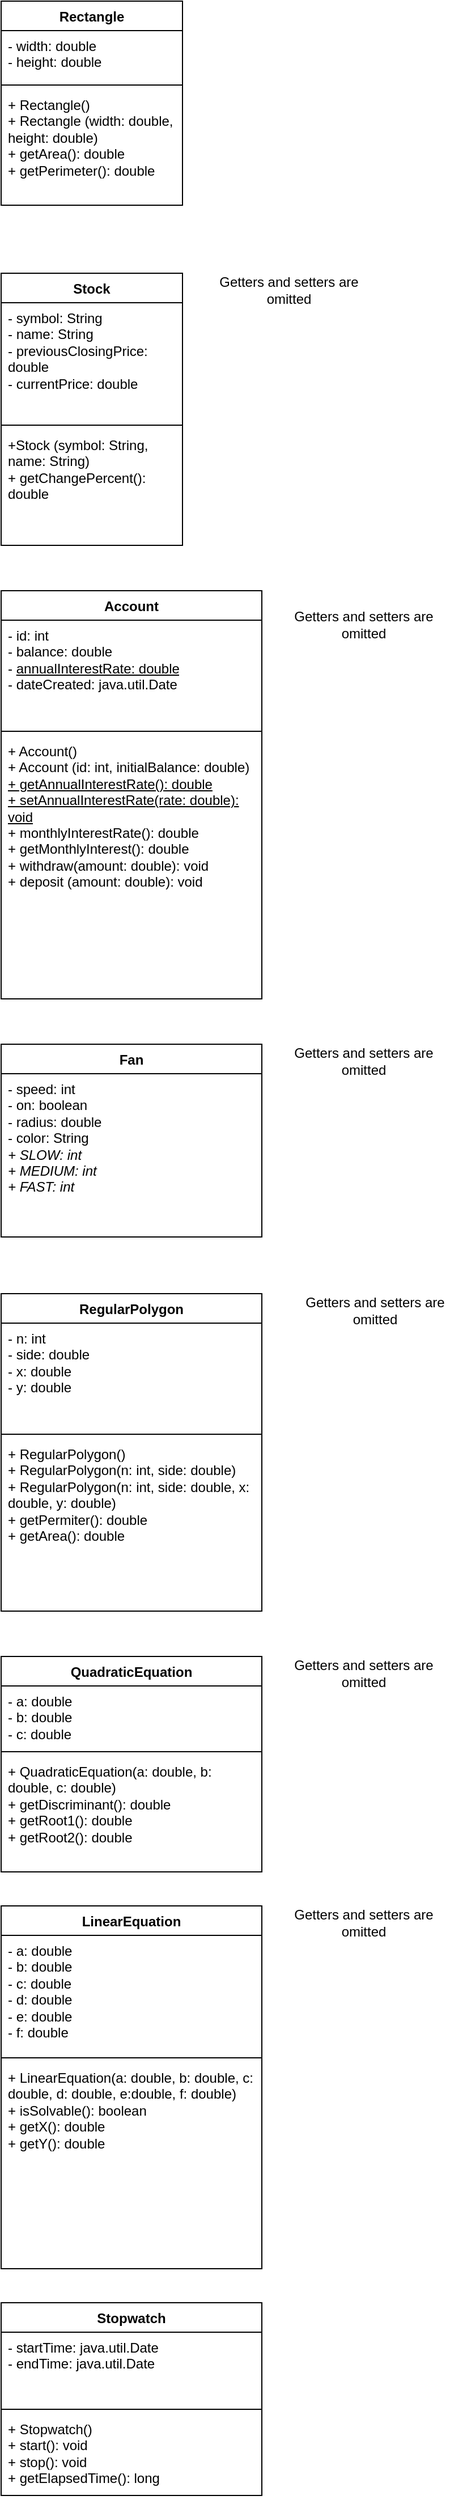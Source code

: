 <mxfile version="21.6.8" type="device">
  <diagram name="Page-1" id="772qhXRXfquAoT2VtkYe">
    <mxGraphModel dx="954" dy="601" grid="1" gridSize="10" guides="1" tooltips="1" connect="1" arrows="1" fold="1" page="1" pageScale="1" pageWidth="827" pageHeight="1169" math="0" shadow="0">
      <root>
        <mxCell id="0" />
        <mxCell id="1" parent="0" />
        <mxCell id="eMNWzVkR4XVjiN237Q-Y-1" value="Rectangle" style="swimlane;fontStyle=1;align=center;verticalAlign=top;childLayout=stackLayout;horizontal=1;startSize=26;horizontalStack=0;resizeParent=1;resizeParentMax=0;resizeLast=0;collapsible=1;marginBottom=0;whiteSpace=wrap;html=1;" parent="1" vertex="1">
          <mxGeometry x="80" y="40" width="160" height="180" as="geometry" />
        </mxCell>
        <mxCell id="eMNWzVkR4XVjiN237Q-Y-2" value="- width: double&lt;br&gt;- height: double" style="text;strokeColor=none;fillColor=none;align=left;verticalAlign=top;spacingLeft=4;spacingRight=4;overflow=hidden;rotatable=0;points=[[0,0.5],[1,0.5]];portConstraint=eastwest;whiteSpace=wrap;html=1;" parent="eMNWzVkR4XVjiN237Q-Y-1" vertex="1">
          <mxGeometry y="26" width="160" height="44" as="geometry" />
        </mxCell>
        <mxCell id="eMNWzVkR4XVjiN237Q-Y-3" value="" style="line;strokeWidth=1;fillColor=none;align=left;verticalAlign=middle;spacingTop=-1;spacingLeft=3;spacingRight=3;rotatable=0;labelPosition=right;points=[];portConstraint=eastwest;strokeColor=inherit;" parent="eMNWzVkR4XVjiN237Q-Y-1" vertex="1">
          <mxGeometry y="70" width="160" height="8" as="geometry" />
        </mxCell>
        <mxCell id="eMNWzVkR4XVjiN237Q-Y-4" value="+ Rectangle()&lt;br&gt;+ Rectangle (width: double, height: double)&lt;br&gt;+ getArea(): double&lt;br&gt;+ getPerimeter(): double" style="text;strokeColor=none;fillColor=none;align=left;verticalAlign=top;spacingLeft=4;spacingRight=4;overflow=hidden;rotatable=0;points=[[0,0.5],[1,0.5]];portConstraint=eastwest;whiteSpace=wrap;html=1;" parent="eMNWzVkR4XVjiN237Q-Y-1" vertex="1">
          <mxGeometry y="78" width="160" height="102" as="geometry" />
        </mxCell>
        <mxCell id="aL_n6tf9mS4sxInN-vtv-1" value="Stock" style="swimlane;fontStyle=1;align=center;verticalAlign=top;childLayout=stackLayout;horizontal=1;startSize=26;horizontalStack=0;resizeParent=1;resizeParentMax=0;resizeLast=0;collapsible=1;marginBottom=0;whiteSpace=wrap;html=1;" parent="1" vertex="1">
          <mxGeometry x="80" y="280" width="160" height="240" as="geometry" />
        </mxCell>
        <mxCell id="aL_n6tf9mS4sxInN-vtv-2" value="- symbol: String&lt;br&gt;- name: String&lt;br&gt;- previousClosingPrice: double&lt;br&gt;- currentPrice: double" style="text;strokeColor=none;fillColor=none;align=left;verticalAlign=top;spacingLeft=4;spacingRight=4;overflow=hidden;rotatable=0;points=[[0,0.5],[1,0.5]];portConstraint=eastwest;whiteSpace=wrap;html=1;" parent="aL_n6tf9mS4sxInN-vtv-1" vertex="1">
          <mxGeometry y="26" width="160" height="104" as="geometry" />
        </mxCell>
        <mxCell id="aL_n6tf9mS4sxInN-vtv-3" value="" style="line;strokeWidth=1;fillColor=none;align=left;verticalAlign=middle;spacingTop=-1;spacingLeft=3;spacingRight=3;rotatable=0;labelPosition=right;points=[];portConstraint=eastwest;strokeColor=inherit;" parent="aL_n6tf9mS4sxInN-vtv-1" vertex="1">
          <mxGeometry y="130" width="160" height="8" as="geometry" />
        </mxCell>
        <mxCell id="aL_n6tf9mS4sxInN-vtv-4" value="+Stock (symbol: String, name: String)&lt;br&gt;+ getChangePercent(): double" style="text;strokeColor=none;fillColor=none;align=left;verticalAlign=top;spacingLeft=4;spacingRight=4;overflow=hidden;rotatable=0;points=[[0,0.5],[1,0.5]];portConstraint=eastwest;whiteSpace=wrap;html=1;" parent="aL_n6tf9mS4sxInN-vtv-1" vertex="1">
          <mxGeometry y="138" width="160" height="102" as="geometry" />
        </mxCell>
        <mxCell id="aL_n6tf9mS4sxInN-vtv-5" value="Getters and setters are omitted" style="text;html=1;strokeColor=none;fillColor=none;align=center;verticalAlign=middle;whiteSpace=wrap;rounded=0;" parent="1" vertex="1">
          <mxGeometry x="254" y="280" width="160" height="30" as="geometry" />
        </mxCell>
        <mxCell id="aL_n6tf9mS4sxInN-vtv-9" value="Account" style="swimlane;fontStyle=1;align=center;verticalAlign=top;childLayout=stackLayout;horizontal=1;startSize=26;horizontalStack=0;resizeParent=1;resizeParentMax=0;resizeLast=0;collapsible=1;marginBottom=0;whiteSpace=wrap;html=1;" parent="1" vertex="1">
          <mxGeometry x="80" y="560" width="230" height="360" as="geometry" />
        </mxCell>
        <mxCell id="aL_n6tf9mS4sxInN-vtv-10" value="- id: int&lt;br&gt;- balance: double&lt;br&gt;- &lt;u&gt;annualInterestRate: double&lt;/u&gt;&lt;br&gt;- dateCreated: java.util.Date" style="text;strokeColor=none;fillColor=none;align=left;verticalAlign=top;spacingLeft=4;spacingRight=4;overflow=hidden;rotatable=0;points=[[0,0.5],[1,0.5]];portConstraint=eastwest;whiteSpace=wrap;html=1;" parent="aL_n6tf9mS4sxInN-vtv-9" vertex="1">
          <mxGeometry y="26" width="230" height="94" as="geometry" />
        </mxCell>
        <mxCell id="aL_n6tf9mS4sxInN-vtv-11" value="" style="line;strokeWidth=1;fillColor=none;align=left;verticalAlign=middle;spacingTop=-1;spacingLeft=3;spacingRight=3;rotatable=0;labelPosition=right;points=[];portConstraint=eastwest;strokeColor=inherit;" parent="aL_n6tf9mS4sxInN-vtv-9" vertex="1">
          <mxGeometry y="120" width="230" height="8" as="geometry" />
        </mxCell>
        <mxCell id="aL_n6tf9mS4sxInN-vtv-12" value="+ Account()&lt;br&gt;+ Account (id: int, initialBalance: double)&lt;br&gt;&lt;u&gt;+ getAnnualInterestRate(): double&lt;br&gt;+ setAnnualInterestRate(rate: double): void&lt;/u&gt;&lt;br&gt;+ monthlyInterestRate(): double&lt;br&gt;+ getMonthlyInterest(): double&lt;br&gt;+ withdraw(amount: double): void&lt;br&gt;+ deposit (amount: double): void" style="text;strokeColor=none;fillColor=none;align=left;verticalAlign=top;spacingLeft=4;spacingRight=4;overflow=hidden;rotatable=0;points=[[0,0.5],[1,0.5]];portConstraint=eastwest;whiteSpace=wrap;html=1;" parent="aL_n6tf9mS4sxInN-vtv-9" vertex="1">
          <mxGeometry y="128" width="230" height="232" as="geometry" />
        </mxCell>
        <mxCell id="aL_n6tf9mS4sxInN-vtv-13" value="Getters and setters are omitted" style="text;html=1;strokeColor=none;fillColor=none;align=center;verticalAlign=middle;whiteSpace=wrap;rounded=0;" parent="1" vertex="1">
          <mxGeometry x="320" y="540" width="160" height="100" as="geometry" />
        </mxCell>
        <mxCell id="aL_n6tf9mS4sxInN-vtv-14" value="Fan" style="swimlane;fontStyle=1;align=center;verticalAlign=top;childLayout=stackLayout;horizontal=1;startSize=26;horizontalStack=0;resizeParent=1;resizeParentMax=0;resizeLast=0;collapsible=1;marginBottom=0;whiteSpace=wrap;html=1;" parent="1" vertex="1">
          <mxGeometry x="80" y="960" width="230" height="170" as="geometry" />
        </mxCell>
        <mxCell id="aL_n6tf9mS4sxInN-vtv-15" value="- speed: int&lt;br&gt;- on: boolean&lt;br&gt;- radius: double&lt;br&gt;- color: String&lt;br&gt;&lt;i&gt;+ SLOW: int&lt;br&gt;+ MEDIUM: int&lt;br&gt;+ FAST: int&lt;/i&gt;" style="text;strokeColor=none;fillColor=none;align=left;verticalAlign=top;spacingLeft=4;spacingRight=4;overflow=hidden;rotatable=0;points=[[0,0.5],[1,0.5]];portConstraint=eastwest;whiteSpace=wrap;html=1;" parent="aL_n6tf9mS4sxInN-vtv-14" vertex="1">
          <mxGeometry y="26" width="230" height="144" as="geometry" />
        </mxCell>
        <mxCell id="aL_n6tf9mS4sxInN-vtv-18" value="Getters and setters are omitted" style="text;html=1;strokeColor=none;fillColor=none;align=center;verticalAlign=middle;whiteSpace=wrap;rounded=0;" parent="1" vertex="1">
          <mxGeometry x="320" y="960" width="160" height="30" as="geometry" />
        </mxCell>
        <mxCell id="aL_n6tf9mS4sxInN-vtv-19" value="RegularPolygon" style="swimlane;fontStyle=1;align=center;verticalAlign=top;childLayout=stackLayout;horizontal=1;startSize=26;horizontalStack=0;resizeParent=1;resizeParentMax=0;resizeLast=0;collapsible=1;marginBottom=0;whiteSpace=wrap;html=1;" parent="1" vertex="1">
          <mxGeometry x="80" y="1180" width="230" height="280" as="geometry" />
        </mxCell>
        <mxCell id="aL_n6tf9mS4sxInN-vtv-20" value="- n: int&lt;br&gt;- side: double&lt;br&gt;- x: double&lt;br&gt;- y: double" style="text;strokeColor=none;fillColor=none;align=left;verticalAlign=top;spacingLeft=4;spacingRight=4;overflow=hidden;rotatable=0;points=[[0,0.5],[1,0.5]];portConstraint=eastwest;whiteSpace=wrap;html=1;" parent="aL_n6tf9mS4sxInN-vtv-19" vertex="1">
          <mxGeometry y="26" width="230" height="94" as="geometry" />
        </mxCell>
        <mxCell id="aL_n6tf9mS4sxInN-vtv-21" value="" style="line;strokeWidth=1;fillColor=none;align=left;verticalAlign=middle;spacingTop=-1;spacingLeft=3;spacingRight=3;rotatable=0;labelPosition=right;points=[];portConstraint=eastwest;strokeColor=inherit;" parent="aL_n6tf9mS4sxInN-vtv-19" vertex="1">
          <mxGeometry y="120" width="230" height="8" as="geometry" />
        </mxCell>
        <mxCell id="aL_n6tf9mS4sxInN-vtv-22" value="+ RegularPolygon()&lt;br&gt;+ RegularPolygon(n: int, side: double)&lt;br&gt;+ RegularPolygon(n: int, side: double, x: double, y: double)&lt;br&gt;+ getPermiter(): double&lt;br&gt;+ getArea(): double" style="text;strokeColor=none;fillColor=none;align=left;verticalAlign=top;spacingLeft=4;spacingRight=4;overflow=hidden;rotatable=0;points=[[0,0.5],[1,0.5]];portConstraint=eastwest;whiteSpace=wrap;html=1;" parent="aL_n6tf9mS4sxInN-vtv-19" vertex="1">
          <mxGeometry y="128" width="230" height="152" as="geometry" />
        </mxCell>
        <mxCell id="aL_n6tf9mS4sxInN-vtv-24" value="Getters and setters are omitted" style="text;html=1;strokeColor=none;fillColor=none;align=center;verticalAlign=middle;whiteSpace=wrap;rounded=0;" parent="1" vertex="1">
          <mxGeometry x="330" y="1180" width="160" height="30" as="geometry" />
        </mxCell>
        <mxCell id="aL_n6tf9mS4sxInN-vtv-28" value="QuadraticEquation" style="swimlane;fontStyle=1;align=center;verticalAlign=top;childLayout=stackLayout;horizontal=1;startSize=26;horizontalStack=0;resizeParent=1;resizeParentMax=0;resizeLast=0;collapsible=1;marginBottom=0;whiteSpace=wrap;html=1;" parent="1" vertex="1">
          <mxGeometry x="80" y="1500" width="230" height="190" as="geometry" />
        </mxCell>
        <mxCell id="aL_n6tf9mS4sxInN-vtv-29" value="- a: double&lt;br&gt;- b: double&lt;br&gt;- c: double" style="text;strokeColor=none;fillColor=none;align=left;verticalAlign=top;spacingLeft=4;spacingRight=4;overflow=hidden;rotatable=0;points=[[0,0.5],[1,0.5]];portConstraint=eastwest;whiteSpace=wrap;html=1;" parent="aL_n6tf9mS4sxInN-vtv-28" vertex="1">
          <mxGeometry y="26" width="230" height="54" as="geometry" />
        </mxCell>
        <mxCell id="aL_n6tf9mS4sxInN-vtv-30" value="" style="line;strokeWidth=1;fillColor=none;align=left;verticalAlign=middle;spacingTop=-1;spacingLeft=3;spacingRight=3;rotatable=0;labelPosition=right;points=[];portConstraint=eastwest;strokeColor=inherit;" parent="aL_n6tf9mS4sxInN-vtv-28" vertex="1">
          <mxGeometry y="80" width="230" height="8" as="geometry" />
        </mxCell>
        <mxCell id="aL_n6tf9mS4sxInN-vtv-31" value="+ QuadraticEquation(a: double, b: double, c: double)&lt;br&gt;+ getDiscriminant(): double&lt;br&gt;+ getRoot1(): double&lt;br&gt;+ getRoot2(): double" style="text;strokeColor=none;fillColor=none;align=left;verticalAlign=top;spacingLeft=4;spacingRight=4;overflow=hidden;rotatable=0;points=[[0,0.5],[1,0.5]];portConstraint=eastwest;whiteSpace=wrap;html=1;" parent="aL_n6tf9mS4sxInN-vtv-28" vertex="1">
          <mxGeometry y="88" width="230" height="102" as="geometry" />
        </mxCell>
        <mxCell id="aL_n6tf9mS4sxInN-vtv-32" value="Getters and setters are omitted" style="text;html=1;strokeColor=none;fillColor=none;align=center;verticalAlign=middle;whiteSpace=wrap;rounded=0;" parent="1" vertex="1">
          <mxGeometry x="320" y="1500" width="160" height="30" as="geometry" />
        </mxCell>
        <mxCell id="aL_n6tf9mS4sxInN-vtv-33" value="LinearEquation" style="swimlane;fontStyle=1;align=center;verticalAlign=top;childLayout=stackLayout;horizontal=1;startSize=26;horizontalStack=0;resizeParent=1;resizeParentMax=0;resizeLast=0;collapsible=1;marginBottom=0;whiteSpace=wrap;html=1;" parent="1" vertex="1">
          <mxGeometry x="80" y="1720" width="230" height="320" as="geometry" />
        </mxCell>
        <mxCell id="aL_n6tf9mS4sxInN-vtv-34" value="- a: double&lt;br&gt;- b: double&lt;br&gt;- c: double&lt;br&gt;- d: double&lt;br&gt;- e: double&lt;br&gt;- f: double" style="text;strokeColor=none;fillColor=none;align=left;verticalAlign=top;spacingLeft=4;spacingRight=4;overflow=hidden;rotatable=0;points=[[0,0.5],[1,0.5]];portConstraint=eastwest;whiteSpace=wrap;html=1;" parent="aL_n6tf9mS4sxInN-vtv-33" vertex="1">
          <mxGeometry y="26" width="230" height="104" as="geometry" />
        </mxCell>
        <mxCell id="aL_n6tf9mS4sxInN-vtv-35" value="" style="line;strokeWidth=1;fillColor=none;align=left;verticalAlign=middle;spacingTop=-1;spacingLeft=3;spacingRight=3;rotatable=0;labelPosition=right;points=[];portConstraint=eastwest;strokeColor=inherit;" parent="aL_n6tf9mS4sxInN-vtv-33" vertex="1">
          <mxGeometry y="130" width="230" height="8" as="geometry" />
        </mxCell>
        <mxCell id="aL_n6tf9mS4sxInN-vtv-36" value="+ LinearEquation(a: double, b: double, c: double, d: double, e:double, f: double)&lt;br&gt;+ isSolvable(): boolean&lt;br&gt;+ getX(): double&lt;br&gt;+ getY(): double" style="text;strokeColor=none;fillColor=none;align=left;verticalAlign=top;spacingLeft=4;spacingRight=4;overflow=hidden;rotatable=0;points=[[0,0.5],[1,0.5]];portConstraint=eastwest;whiteSpace=wrap;html=1;" parent="aL_n6tf9mS4sxInN-vtv-33" vertex="1">
          <mxGeometry y="138" width="230" height="182" as="geometry" />
        </mxCell>
        <mxCell id="aL_n6tf9mS4sxInN-vtv-37" value="Getters and setters are omitted" style="text;html=1;strokeColor=none;fillColor=none;align=center;verticalAlign=middle;whiteSpace=wrap;rounded=0;" parent="1" vertex="1">
          <mxGeometry x="320" y="1720" width="160" height="30" as="geometry" />
        </mxCell>
        <mxCell id="aL_n6tf9mS4sxInN-vtv-38" value="Stopwatch" style="swimlane;fontStyle=1;align=center;verticalAlign=top;childLayout=stackLayout;horizontal=1;startSize=26;horizontalStack=0;resizeParent=1;resizeParentMax=0;resizeLast=0;collapsible=1;marginBottom=0;whiteSpace=wrap;html=1;" parent="1" vertex="1">
          <mxGeometry x="80" y="2070" width="230" height="170" as="geometry" />
        </mxCell>
        <mxCell id="aL_n6tf9mS4sxInN-vtv-39" value="- startTime: java.util.Date&lt;br&gt;- endTime: java.util.Date" style="text;strokeColor=none;fillColor=none;align=left;verticalAlign=top;spacingLeft=4;spacingRight=4;overflow=hidden;rotatable=0;points=[[0,0.5],[1,0.5]];portConstraint=eastwest;whiteSpace=wrap;html=1;" parent="aL_n6tf9mS4sxInN-vtv-38" vertex="1">
          <mxGeometry y="26" width="230" height="64" as="geometry" />
        </mxCell>
        <mxCell id="aL_n6tf9mS4sxInN-vtv-40" value="" style="line;strokeWidth=1;fillColor=none;align=left;verticalAlign=middle;spacingTop=-1;spacingLeft=3;spacingRight=3;rotatable=0;labelPosition=right;points=[];portConstraint=eastwest;strokeColor=inherit;" parent="aL_n6tf9mS4sxInN-vtv-38" vertex="1">
          <mxGeometry y="90" width="230" height="8" as="geometry" />
        </mxCell>
        <mxCell id="aL_n6tf9mS4sxInN-vtv-41" value="+ Stopwatch()&lt;br&gt;+ start(): void&lt;br&gt;+ stop(): void&lt;br&gt;+ getElapsedTime(): long" style="text;strokeColor=none;fillColor=none;align=left;verticalAlign=top;spacingLeft=4;spacingRight=4;overflow=hidden;rotatable=0;points=[[0,0.5],[1,0.5]];portConstraint=eastwest;whiteSpace=wrap;html=1;" parent="aL_n6tf9mS4sxInN-vtv-38" vertex="1">
          <mxGeometry y="98" width="230" height="72" as="geometry" />
        </mxCell>
      </root>
    </mxGraphModel>
  </diagram>
</mxfile>
